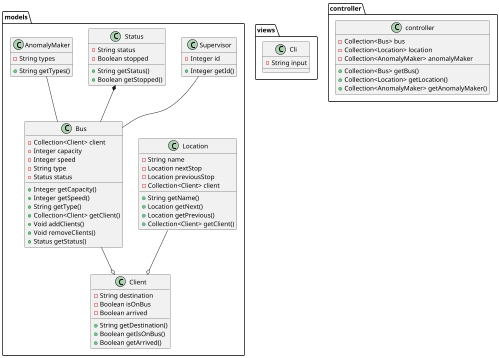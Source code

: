@startuml

scale 500 width

package models{
    class Bus{
        -Collection<Client> client
        -Integer capacity
        -Integer speed
        -String type
        -Status status
        +Integer getCapacity()
        +Integer getSpeed()
        +String getType()
        +Collection<Client> getClient()
        +Void addClients()
        +Void removeClients()
        +Status getStatus()
    }

    class Client{
        -String destination
        -Boolean isOnBus
        -Boolean arrived
        +String getDestination()
        +Boolean getIsOnBus()
        +Boolean getArrived()
    }

    class Location{
        -String name
        -Location nextStop
        -Location previousStop
        -Collection<Client> client
        +String getName()
        +Location getNext()
        +Location getPrevious()
        +Collection<Client> getClient()
    }

    class Supervisor{
        -Integer id
        +Integer getId()
    }

    class Status{
        -String status
        -Boolean stopped
        +String getStatus()
        +Boolean getStopped()
    }

    class AnomalyMaker{
        -String types
        +String getTypes()
    }

    Bus --o Client
    Location --o Client
    Status *-- Bus
    AnomalyMaker -- Bus
    Supervisor -- Bus

}

package views {

    class Cli{
        -String input
    }

}

package controller {
    class controller{
        -Collection<Bus> bus
        -Collection<Location> location
        -Collection<AnomalyMaker> anomalyMaker
        +Collection<Bus> getBus()
        +Collection<Location> getLocation()
        +Collection<AnomalyMaker> getAnomalyMaker()

    }
}

@enduml

Bookmark <-[#000000]- BookmarkType
    Session ..|> iSession
    CreateInfo ..|> iCreateInfo
    Project ..|> iProject
    User ..|> iUser
    iBookmark <|..Bookmark
    Directory ..|> iDirectory
    Bookmark -[#007700]-|> CreateInfo
    Project -[#007700]-|> CreateInfo
    User -[#000000]- CreateInfo
    Project "0.." o-[#000000]- "1" Participant
    User "1" -[#000000]- "1" Participant
    User "1.." *-[#000000]- "0.." Project
    Session -[#007700]-|> CreateInfo
    User o-[#000000]- Session
    Session <-[#000000]- Root
    User <-[#000000]- Root
    Directory *-[#000000]- Directory
    Root <-[#000000]- Directory
    Bookmark -[#000000]-* BookmarkUser
    BookmarkUser -[#000000]-* Directory
    Root -[#000000]-> Project